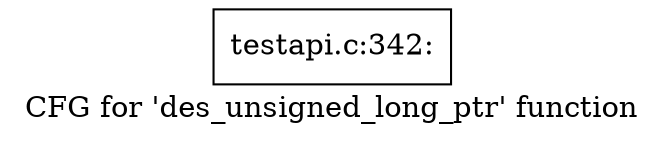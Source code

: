 digraph "CFG for 'des_unsigned_long_ptr' function" {
	label="CFG for 'des_unsigned_long_ptr' function";

	Node0x5499840 [shape=record,label="{testapi.c:342:}"];
}
